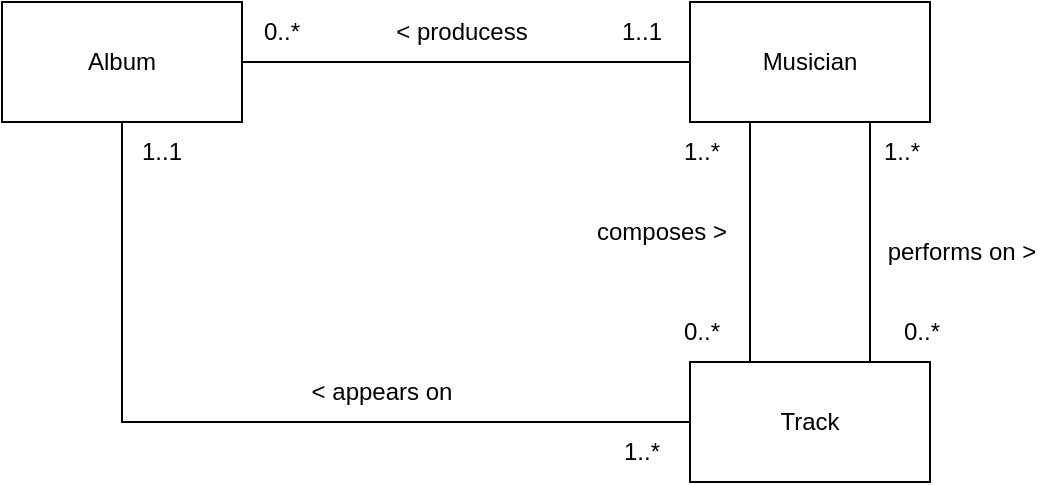 <mxfile version="22.0.3" type="device">
  <diagram id="C5RBs43oDa-KdzZeNtuy" name="Page-1">
    <mxGraphModel dx="780" dy="550" grid="1" gridSize="10" guides="1" tooltips="1" connect="1" arrows="1" fold="1" page="1" pageScale="1" pageWidth="827" pageHeight="1169" math="0" shadow="0">
      <root>
        <mxCell id="WIyWlLk6GJQsqaUBKTNV-0" />
        <mxCell id="WIyWlLk6GJQsqaUBKTNV-1" parent="WIyWlLk6GJQsqaUBKTNV-0" />
        <mxCell id="kmyK7F4ayz9XbHlayi7A-14" value="&amp;lt; producess" style="text;html=1;strokeColor=none;fillColor=none;align=center;verticalAlign=middle;whiteSpace=wrap;rounded=0;" parent="WIyWlLk6GJQsqaUBKTNV-1" vertex="1">
          <mxGeometry x="300" y="140" width="90" height="30" as="geometry" />
        </mxCell>
        <mxCell id="kmyK7F4ayz9XbHlayi7A-15" value="&amp;lt; appears on" style="text;html=1;strokeColor=none;fillColor=none;align=center;verticalAlign=middle;whiteSpace=wrap;rounded=0;" parent="WIyWlLk6GJQsqaUBKTNV-1" vertex="1">
          <mxGeometry x="260" y="320" width="90" height="30" as="geometry" />
        </mxCell>
        <mxCell id="kmyK7F4ayz9XbHlayi7A-17" value="performs on &amp;gt;" style="text;html=1;strokeColor=none;fillColor=none;align=center;verticalAlign=middle;whiteSpace=wrap;rounded=0;" parent="WIyWlLk6GJQsqaUBKTNV-1" vertex="1">
          <mxGeometry x="550" y="250" width="90" height="30" as="geometry" />
        </mxCell>
        <mxCell id="kmyK7F4ayz9XbHlayi7A-18" value="composes &amp;gt;" style="text;html=1;strokeColor=none;fillColor=none;align=center;verticalAlign=middle;whiteSpace=wrap;rounded=0;" parent="WIyWlLk6GJQsqaUBKTNV-1" vertex="1">
          <mxGeometry x="400" y="240" width="90" height="30" as="geometry" />
        </mxCell>
        <mxCell id="kmyK7F4ayz9XbHlayi7A-19" value="1..*" style="text;html=1;strokeColor=none;fillColor=none;align=center;verticalAlign=middle;whiteSpace=wrap;rounded=0;" parent="WIyWlLk6GJQsqaUBKTNV-1" vertex="1">
          <mxGeometry x="420" y="200" width="90" height="30" as="geometry" />
        </mxCell>
        <mxCell id="kmyK7F4ayz9XbHlayi7A-20" value="0..*" style="text;html=1;strokeColor=none;fillColor=none;align=center;verticalAlign=middle;whiteSpace=wrap;rounded=0;" parent="WIyWlLk6GJQsqaUBKTNV-1" vertex="1">
          <mxGeometry x="420" y="290" width="90" height="30" as="geometry" />
        </mxCell>
        <mxCell id="kmyK7F4ayz9XbHlayi7A-22" value="0..*" style="text;html=1;strokeColor=none;fillColor=none;align=center;verticalAlign=middle;whiteSpace=wrap;rounded=0;" parent="WIyWlLk6GJQsqaUBKTNV-1" vertex="1">
          <mxGeometry x="530" y="290" width="90" height="30" as="geometry" />
        </mxCell>
        <mxCell id="kmyK7F4ayz9XbHlayi7A-23" value="1..*" style="text;html=1;strokeColor=none;fillColor=none;align=center;verticalAlign=middle;whiteSpace=wrap;rounded=0;" parent="WIyWlLk6GJQsqaUBKTNV-1" vertex="1">
          <mxGeometry x="520" y="200" width="90" height="30" as="geometry" />
        </mxCell>
        <mxCell id="kmyK7F4ayz9XbHlayi7A-24" value="1..1" style="text;html=1;strokeColor=none;fillColor=none;align=center;verticalAlign=middle;whiteSpace=wrap;rounded=0;" parent="WIyWlLk6GJQsqaUBKTNV-1" vertex="1">
          <mxGeometry x="390" y="140" width="90" height="30" as="geometry" />
        </mxCell>
        <mxCell id="kmyK7F4ayz9XbHlayi7A-25" value="0..*" style="text;html=1;strokeColor=none;fillColor=none;align=center;verticalAlign=middle;whiteSpace=wrap;rounded=0;" parent="WIyWlLk6GJQsqaUBKTNV-1" vertex="1">
          <mxGeometry x="210" y="140" width="90" height="30" as="geometry" />
        </mxCell>
        <mxCell id="kmyK7F4ayz9XbHlayi7A-26" value="1..*" style="text;html=1;strokeColor=none;fillColor=none;align=center;verticalAlign=middle;whiteSpace=wrap;rounded=0;" parent="WIyWlLk6GJQsqaUBKTNV-1" vertex="1">
          <mxGeometry x="390" y="350" width="90" height="30" as="geometry" />
        </mxCell>
        <mxCell id="kmyK7F4ayz9XbHlayi7A-27" value="1..1" style="text;html=1;strokeColor=none;fillColor=none;align=center;verticalAlign=middle;whiteSpace=wrap;rounded=0;" parent="WIyWlLk6GJQsqaUBKTNV-1" vertex="1">
          <mxGeometry x="150" y="200" width="90" height="30" as="geometry" />
        </mxCell>
        <mxCell id="j1UoJZBAwQ5iss6wI1F5-0" value="Album" style="rounded=0;whiteSpace=wrap;html=1;" vertex="1" parent="WIyWlLk6GJQsqaUBKTNV-1">
          <mxGeometry x="115" y="140" width="120" height="60" as="geometry" />
        </mxCell>
        <mxCell id="j1UoJZBAwQ5iss6wI1F5-2" style="edgeStyle=orthogonalEdgeStyle;rounded=0;orthogonalLoop=1;jettySize=auto;html=1;exitX=0;exitY=0.5;exitDx=0;exitDy=0;entryX=1;entryY=0.5;entryDx=0;entryDy=0;endArrow=none;endFill=0;" edge="1" parent="WIyWlLk6GJQsqaUBKTNV-1" source="j1UoJZBAwQ5iss6wI1F5-1" target="j1UoJZBAwQ5iss6wI1F5-0">
          <mxGeometry relative="1" as="geometry" />
        </mxCell>
        <mxCell id="j1UoJZBAwQ5iss6wI1F5-4" style="edgeStyle=orthogonalEdgeStyle;rounded=0;orthogonalLoop=1;jettySize=auto;html=1;exitX=0.25;exitY=1;exitDx=0;exitDy=0;entryX=0.25;entryY=0;entryDx=0;entryDy=0;endArrow=none;endFill=0;" edge="1" parent="WIyWlLk6GJQsqaUBKTNV-1" source="j1UoJZBAwQ5iss6wI1F5-1" target="j1UoJZBAwQ5iss6wI1F5-3">
          <mxGeometry relative="1" as="geometry" />
        </mxCell>
        <mxCell id="j1UoJZBAwQ5iss6wI1F5-5" style="edgeStyle=orthogonalEdgeStyle;rounded=0;orthogonalLoop=1;jettySize=auto;html=1;exitX=0.75;exitY=1;exitDx=0;exitDy=0;entryX=0.75;entryY=0;entryDx=0;entryDy=0;endArrow=none;endFill=0;" edge="1" parent="WIyWlLk6GJQsqaUBKTNV-1" source="j1UoJZBAwQ5iss6wI1F5-1" target="j1UoJZBAwQ5iss6wI1F5-3">
          <mxGeometry relative="1" as="geometry" />
        </mxCell>
        <mxCell id="j1UoJZBAwQ5iss6wI1F5-1" value="Musician" style="rounded=0;whiteSpace=wrap;html=1;" vertex="1" parent="WIyWlLk6GJQsqaUBKTNV-1">
          <mxGeometry x="459" y="140" width="120" height="60" as="geometry" />
        </mxCell>
        <mxCell id="j1UoJZBAwQ5iss6wI1F5-9" style="edgeStyle=orthogonalEdgeStyle;rounded=0;orthogonalLoop=1;jettySize=auto;html=1;exitX=0;exitY=0.5;exitDx=0;exitDy=0;entryX=0.5;entryY=1;entryDx=0;entryDy=0;endArrow=none;endFill=0;" edge="1" parent="WIyWlLk6GJQsqaUBKTNV-1" source="j1UoJZBAwQ5iss6wI1F5-3" target="j1UoJZBAwQ5iss6wI1F5-0">
          <mxGeometry relative="1" as="geometry" />
        </mxCell>
        <mxCell id="j1UoJZBAwQ5iss6wI1F5-3" value="Track" style="rounded=0;whiteSpace=wrap;html=1;" vertex="1" parent="WIyWlLk6GJQsqaUBKTNV-1">
          <mxGeometry x="459" y="320" width="120" height="60" as="geometry" />
        </mxCell>
      </root>
    </mxGraphModel>
  </diagram>
</mxfile>

